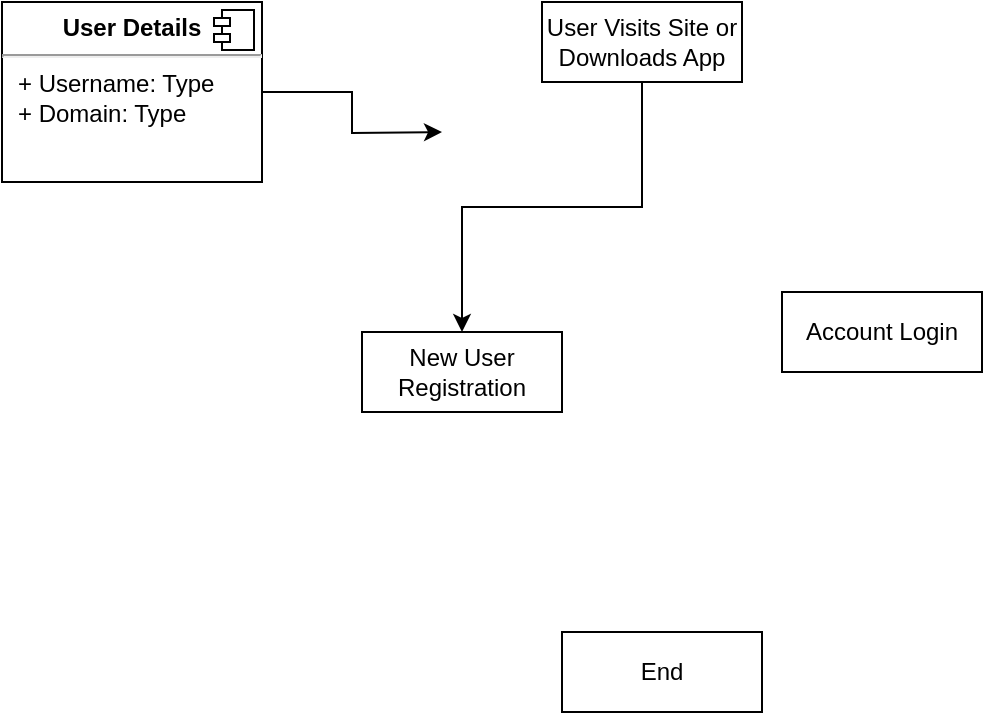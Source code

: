 <mxfile version="10.4.6" type="github"><diagram id="IbYccbLrqPcRWK7N081m" name="Page-1"><mxGraphModel dx="754" dy="740" grid="1" gridSize="10" guides="1" tooltips="1" connect="1" arrows="1" fold="1" page="1" pageScale="1" pageWidth="850" pageHeight="1100" math="0" shadow="0"><root><mxCell id="0"/><mxCell id="1" parent="0"/><mxCell id="Jh86JXPQeHvfDUOO4Rvf-8" value="" style="edgeStyle=orthogonalEdgeStyle;rounded=0;orthogonalLoop=1;jettySize=auto;html=1;" edge="1" parent="1" source="Jh86JXPQeHvfDUOO4Rvf-5"><mxGeometry relative="1" as="geometry"><mxPoint x="250" y="550" as="targetPoint"/></mxGeometry></mxCell><mxCell id="Jh86JXPQeHvfDUOO4Rvf-5" value="&lt;p style=&quot;margin: 0px ; margin-top: 6px ; text-align: center&quot;&gt;&lt;b&gt;User Details&lt;/b&gt;&lt;/p&gt;&lt;hr&gt;&lt;p style=&quot;margin: 0px ; margin-left: 8px&quot;&gt;+ Username: Type&lt;br&gt;+ Domain: Type&lt;/p&gt;&lt;p style=&quot;margin: 0px ; margin-left: 8px&quot;&gt;&lt;br&gt;&lt;/p&gt;" style="align=left;overflow=fill;html=1;" vertex="1" parent="1"><mxGeometry x="30" y="485" width="130" height="90" as="geometry"/></mxCell><mxCell id="Jh86JXPQeHvfDUOO4Rvf-6" value="" style="shape=component;jettyWidth=8;jettyHeight=4;" vertex="1" parent="Jh86JXPQeHvfDUOO4Rvf-5"><mxGeometry x="1" width="20" height="20" relative="1" as="geometry"><mxPoint x="-24" y="4" as="offset"/></mxGeometry></mxCell><mxCell id="Jh86JXPQeHvfDUOO4Rvf-29" value="" style="edgeStyle=orthogonalEdgeStyle;rounded=0;orthogonalLoop=1;jettySize=auto;html=1;" edge="1" parent="1" source="Jh86JXPQeHvfDUOO4Rvf-14" target="Jh86JXPQeHvfDUOO4Rvf-15"><mxGeometry relative="1" as="geometry"><mxPoint x="350" y="605" as="targetPoint"/></mxGeometry></mxCell><mxCell id="Jh86JXPQeHvfDUOO4Rvf-14" value="User Visits Site or Downloads App&lt;br&gt;" style="whiteSpace=wrap;html=1;" vertex="1" parent="1"><mxGeometry x="300" y="485" width="100" height="40" as="geometry"/></mxCell><mxCell id="Jh86JXPQeHvfDUOO4Rvf-15" value="New User Registration&lt;br&gt;" style="whiteSpace=wrap;html=1;" vertex="1" parent="1"><mxGeometry x="210" y="650" width="100" height="40" as="geometry"/></mxCell><mxCell id="Jh86JXPQeHvfDUOO4Rvf-19" value="End" style="whiteSpace=wrap;html=1;" vertex="1" parent="1"><mxGeometry x="310" y="800" width="100" height="40" as="geometry"/></mxCell><mxCell id="Jh86JXPQeHvfDUOO4Rvf-17" value="Account Login&lt;br&gt;" style="whiteSpace=wrap;html=1;" vertex="1" parent="1"><mxGeometry x="420" y="630" width="100" height="40" as="geometry"/></mxCell></root></mxGraphModel></diagram></mxfile>
